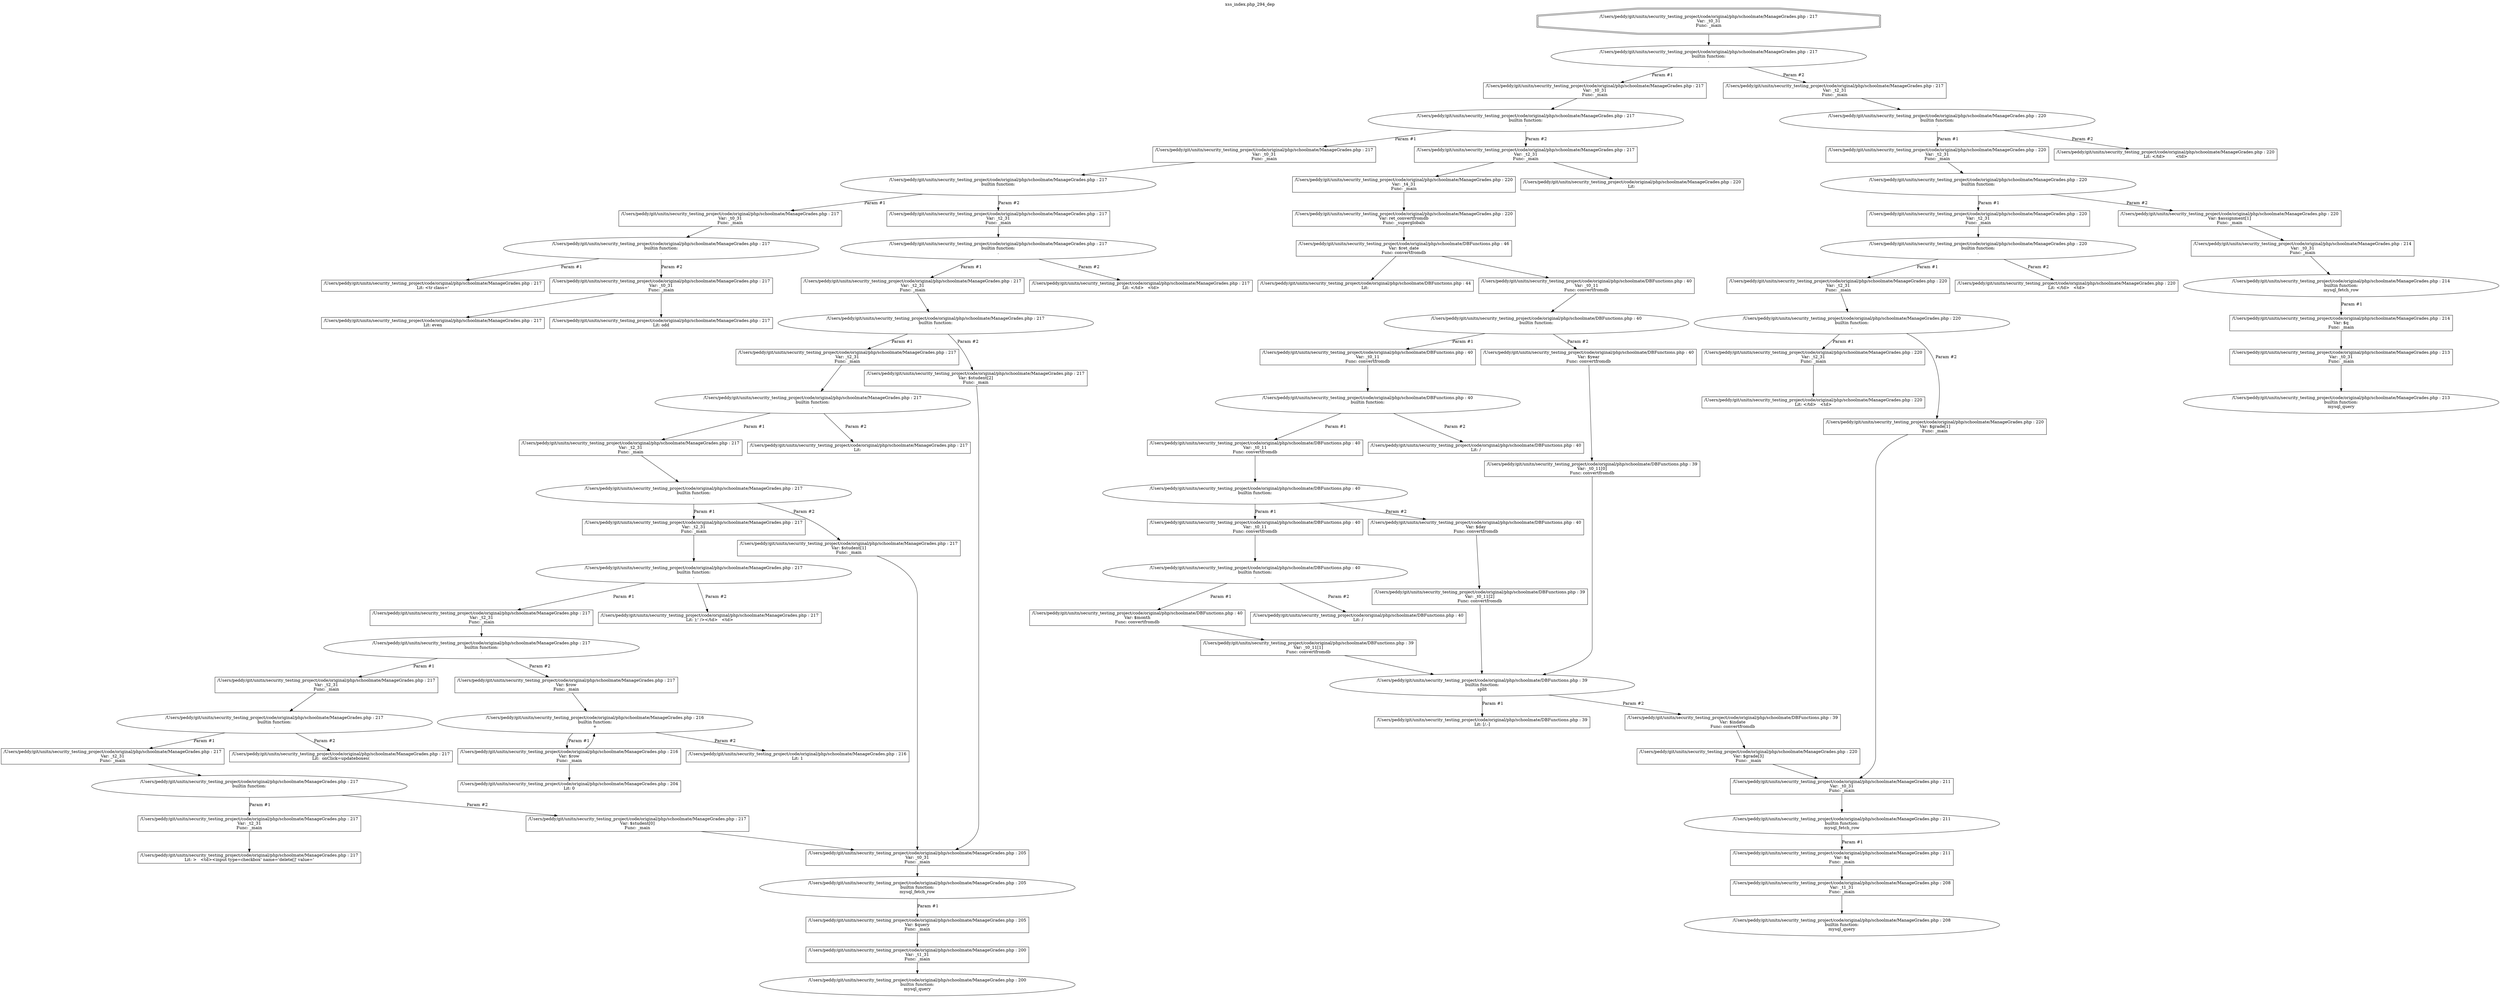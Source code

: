 digraph cfg {
  label="xss_index.php_294_dep";
  labelloc=t;
  n1 [shape=doubleoctagon, label="/Users/peddy/git/unitn/security_testing_project/code/original/php/schoolmate/ManageGrades.php : 217\nVar: _t0_31\nFunc: _main\n"];
  n2 [shape=ellipse, label="/Users/peddy/git/unitn/security_testing_project/code/original/php/schoolmate/ManageGrades.php : 217\nbuiltin function:\n.\n"];
  n3 [shape=box, label="/Users/peddy/git/unitn/security_testing_project/code/original/php/schoolmate/ManageGrades.php : 217\nVar: _t0_31\nFunc: _main\n"];
  n4 [shape=ellipse, label="/Users/peddy/git/unitn/security_testing_project/code/original/php/schoolmate/ManageGrades.php : 217\nbuiltin function:\n.\n"];
  n5 [shape=box, label="/Users/peddy/git/unitn/security_testing_project/code/original/php/schoolmate/ManageGrades.php : 217\nVar: _t0_31\nFunc: _main\n"];
  n6 [shape=ellipse, label="/Users/peddy/git/unitn/security_testing_project/code/original/php/schoolmate/ManageGrades.php : 217\nbuiltin function:\n.\n"];
  n7 [shape=box, label="/Users/peddy/git/unitn/security_testing_project/code/original/php/schoolmate/ManageGrades.php : 217\nVar: _t0_31\nFunc: _main\n"];
  n8 [shape=ellipse, label="/Users/peddy/git/unitn/security_testing_project/code/original/php/schoolmate/ManageGrades.php : 217\nbuiltin function:\n.\n"];
  n9 [shape=box, label="/Users/peddy/git/unitn/security_testing_project/code/original/php/schoolmate/ManageGrades.php : 217\nLit: <tr class='\n"];
  n10 [shape=box, label="/Users/peddy/git/unitn/security_testing_project/code/original/php/schoolmate/ManageGrades.php : 217\nVar: _t0_31\nFunc: _main\n"];
  n11 [shape=box, label="/Users/peddy/git/unitn/security_testing_project/code/original/php/schoolmate/ManageGrades.php : 217\nLit: even\n"];
  n12 [shape=box, label="/Users/peddy/git/unitn/security_testing_project/code/original/php/schoolmate/ManageGrades.php : 217\nLit: odd\n"];
  n13 [shape=box, label="/Users/peddy/git/unitn/security_testing_project/code/original/php/schoolmate/ManageGrades.php : 217\nVar: _t2_31\nFunc: _main\n"];
  n14 [shape=ellipse, label="/Users/peddy/git/unitn/security_testing_project/code/original/php/schoolmate/ManageGrades.php : 217\nbuiltin function:\n.\n"];
  n15 [shape=box, label="/Users/peddy/git/unitn/security_testing_project/code/original/php/schoolmate/ManageGrades.php : 217\nVar: _t2_31\nFunc: _main\n"];
  n16 [shape=ellipse, label="/Users/peddy/git/unitn/security_testing_project/code/original/php/schoolmate/ManageGrades.php : 217\nbuiltin function:\n.\n"];
  n17 [shape=box, label="/Users/peddy/git/unitn/security_testing_project/code/original/php/schoolmate/ManageGrades.php : 217\nVar: _t2_31\nFunc: _main\n"];
  n18 [shape=ellipse, label="/Users/peddy/git/unitn/security_testing_project/code/original/php/schoolmate/ManageGrades.php : 217\nbuiltin function:\n.\n"];
  n19 [shape=box, label="/Users/peddy/git/unitn/security_testing_project/code/original/php/schoolmate/ManageGrades.php : 217\nVar: _t2_31\nFunc: _main\n"];
  n20 [shape=ellipse, label="/Users/peddy/git/unitn/security_testing_project/code/original/php/schoolmate/ManageGrades.php : 217\nbuiltin function:\n.\n"];
  n21 [shape=box, label="/Users/peddy/git/unitn/security_testing_project/code/original/php/schoolmate/ManageGrades.php : 217\nVar: _t2_31\nFunc: _main\n"];
  n22 [shape=ellipse, label="/Users/peddy/git/unitn/security_testing_project/code/original/php/schoolmate/ManageGrades.php : 217\nbuiltin function:\n.\n"];
  n23 [shape=box, label="/Users/peddy/git/unitn/security_testing_project/code/original/php/schoolmate/ManageGrades.php : 217\nVar: _t2_31\nFunc: _main\n"];
  n24 [shape=ellipse, label="/Users/peddy/git/unitn/security_testing_project/code/original/php/schoolmate/ManageGrades.php : 217\nbuiltin function:\n.\n"];
  n25 [shape=box, label="/Users/peddy/git/unitn/security_testing_project/code/original/php/schoolmate/ManageGrades.php : 217\nVar: _t2_31\nFunc: _main\n"];
  n26 [shape=ellipse, label="/Users/peddy/git/unitn/security_testing_project/code/original/php/schoolmate/ManageGrades.php : 217\nbuiltin function:\n.\n"];
  n27 [shape=box, label="/Users/peddy/git/unitn/security_testing_project/code/original/php/schoolmate/ManageGrades.php : 217\nVar: _t2_31\nFunc: _main\n"];
  n28 [shape=ellipse, label="/Users/peddy/git/unitn/security_testing_project/code/original/php/schoolmate/ManageGrades.php : 217\nbuiltin function:\n.\n"];
  n29 [shape=box, label="/Users/peddy/git/unitn/security_testing_project/code/original/php/schoolmate/ManageGrades.php : 217\nVar: _t2_31\nFunc: _main\n"];
  n30 [shape=box, label="/Users/peddy/git/unitn/security_testing_project/code/original/php/schoolmate/ManageGrades.php : 217\nLit: >   <td><input type=checkbox' name='delete[]' value='\n"];
  n31 [shape=box, label="/Users/peddy/git/unitn/security_testing_project/code/original/php/schoolmate/ManageGrades.php : 217\nVar: $student[0]\nFunc: _main\n"];
  n32 [shape=box, label="/Users/peddy/git/unitn/security_testing_project/code/original/php/schoolmate/ManageGrades.php : 205\nVar: _t0_31\nFunc: _main\n"];
  n33 [shape=ellipse, label="/Users/peddy/git/unitn/security_testing_project/code/original/php/schoolmate/ManageGrades.php : 205\nbuiltin function:\nmysql_fetch_row\n"];
  n34 [shape=box, label="/Users/peddy/git/unitn/security_testing_project/code/original/php/schoolmate/ManageGrades.php : 205\nVar: $query\nFunc: _main\n"];
  n35 [shape=box, label="/Users/peddy/git/unitn/security_testing_project/code/original/php/schoolmate/ManageGrades.php : 200\nVar: _t1_31\nFunc: _main\n"];
  n36 [shape=ellipse, label="/Users/peddy/git/unitn/security_testing_project/code/original/php/schoolmate/ManageGrades.php : 200\nbuiltin function:\nmysql_query\n"];
  n37 [shape=box, label="/Users/peddy/git/unitn/security_testing_project/code/original/php/schoolmate/ManageGrades.php : 217\nLit:  onClick=updateboxes(\n"];
  n38 [shape=box, label="/Users/peddy/git/unitn/security_testing_project/code/original/php/schoolmate/ManageGrades.php : 217\nVar: $row\nFunc: _main\n"];
  n39 [shape=ellipse, label="/Users/peddy/git/unitn/security_testing_project/code/original/php/schoolmate/ManageGrades.php : 216\nbuiltin function:\n+\n"];
  n40 [shape=box, label="/Users/peddy/git/unitn/security_testing_project/code/original/php/schoolmate/ManageGrades.php : 216\nVar: $row\nFunc: _main\n"];
  n41 [shape=box, label="/Users/peddy/git/unitn/security_testing_project/code/original/php/schoolmate/ManageGrades.php : 204\nLit: 0\n"];
  n42 [shape=box, label="/Users/peddy/git/unitn/security_testing_project/code/original/php/schoolmate/ManageGrades.php : 216\nLit: 1\n"];
  n43 [shape=box, label="/Users/peddy/git/unitn/security_testing_project/code/original/php/schoolmate/ManageGrades.php : 217\nLit: );' /></td>   <td>\n"];
  n44 [shape=box, label="/Users/peddy/git/unitn/security_testing_project/code/original/php/schoolmate/ManageGrades.php : 217\nVar: $student[1]\nFunc: _main\n"];
  n45 [shape=box, label="/Users/peddy/git/unitn/security_testing_project/code/original/php/schoolmate/ManageGrades.php : 217\nLit:  \n"];
  n46 [shape=box, label="/Users/peddy/git/unitn/security_testing_project/code/original/php/schoolmate/ManageGrades.php : 217\nVar: $student[2]\nFunc: _main\n"];
  n47 [shape=box, label="/Users/peddy/git/unitn/security_testing_project/code/original/php/schoolmate/ManageGrades.php : 217\nLit: </td>   <td>\n"];
  n48 [shape=box, label="/Users/peddy/git/unitn/security_testing_project/code/original/php/schoolmate/ManageGrades.php : 217\nVar: _t2_31\nFunc: _main\n"];
  n49 [shape=box, label="/Users/peddy/git/unitn/security_testing_project/code/original/php/schoolmate/ManageGrades.php : 220\nVar: _t4_31\nFunc: _main\n"];
  n50 [shape=box, label="/Users/peddy/git/unitn/security_testing_project/code/original/php/schoolmate/ManageGrades.php : 220\nVar: ret_convertfromdb\nFunc: _superglobals\n"];
  n51 [shape=box, label="/Users/peddy/git/unitn/security_testing_project/code/original/php/schoolmate/DBFunctions.php : 46\nVar: $ret_date\nFunc: convertfromdb\n"];
  n52 [shape=box, label="/Users/peddy/git/unitn/security_testing_project/code/original/php/schoolmate/DBFunctions.php : 44\nLit: \n"];
  n53 [shape=box, label="/Users/peddy/git/unitn/security_testing_project/code/original/php/schoolmate/DBFunctions.php : 40\nVar: _t0_11\nFunc: convertfromdb\n"];
  n54 [shape=ellipse, label="/Users/peddy/git/unitn/security_testing_project/code/original/php/schoolmate/DBFunctions.php : 40\nbuiltin function:\n.\n"];
  n55 [shape=box, label="/Users/peddy/git/unitn/security_testing_project/code/original/php/schoolmate/DBFunctions.php : 40\nVar: _t0_11\nFunc: convertfromdb\n"];
  n56 [shape=ellipse, label="/Users/peddy/git/unitn/security_testing_project/code/original/php/schoolmate/DBFunctions.php : 40\nbuiltin function:\n.\n"];
  n57 [shape=box, label="/Users/peddy/git/unitn/security_testing_project/code/original/php/schoolmate/DBFunctions.php : 40\nVar: _t0_11\nFunc: convertfromdb\n"];
  n58 [shape=ellipse, label="/Users/peddy/git/unitn/security_testing_project/code/original/php/schoolmate/DBFunctions.php : 40\nbuiltin function:\n.\n"];
  n59 [shape=box, label="/Users/peddy/git/unitn/security_testing_project/code/original/php/schoolmate/DBFunctions.php : 40\nVar: _t0_11\nFunc: convertfromdb\n"];
  n60 [shape=ellipse, label="/Users/peddy/git/unitn/security_testing_project/code/original/php/schoolmate/DBFunctions.php : 40\nbuiltin function:\n.\n"];
  n61 [shape=box, label="/Users/peddy/git/unitn/security_testing_project/code/original/php/schoolmate/DBFunctions.php : 40\nVar: $month\nFunc: convertfromdb\n"];
  n62 [shape=box, label="/Users/peddy/git/unitn/security_testing_project/code/original/php/schoolmate/DBFunctions.php : 39\nVar: _t0_11[1]\nFunc: convertfromdb\n"];
  n63 [shape=ellipse, label="/Users/peddy/git/unitn/security_testing_project/code/original/php/schoolmate/DBFunctions.php : 39\nbuiltin function:\nsplit\n"];
  n64 [shape=box, label="/Users/peddy/git/unitn/security_testing_project/code/original/php/schoolmate/DBFunctions.php : 39\nLit: [/.-]\n"];
  n65 [shape=box, label="/Users/peddy/git/unitn/security_testing_project/code/original/php/schoolmate/DBFunctions.php : 39\nVar: $indate\nFunc: convertfromdb\n"];
  n66 [shape=box, label="/Users/peddy/git/unitn/security_testing_project/code/original/php/schoolmate/ManageGrades.php : 220\nVar: $grade[3]\nFunc: _main\n"];
  n67 [shape=box, label="/Users/peddy/git/unitn/security_testing_project/code/original/php/schoolmate/ManageGrades.php : 211\nVar: _t0_31\nFunc: _main\n"];
  n68 [shape=ellipse, label="/Users/peddy/git/unitn/security_testing_project/code/original/php/schoolmate/ManageGrades.php : 211\nbuiltin function:\nmysql_fetch_row\n"];
  n69 [shape=box, label="/Users/peddy/git/unitn/security_testing_project/code/original/php/schoolmate/ManageGrades.php : 211\nVar: $q\nFunc: _main\n"];
  n70 [shape=box, label="/Users/peddy/git/unitn/security_testing_project/code/original/php/schoolmate/ManageGrades.php : 208\nVar: _t1_31\nFunc: _main\n"];
  n71 [shape=ellipse, label="/Users/peddy/git/unitn/security_testing_project/code/original/php/schoolmate/ManageGrades.php : 208\nbuiltin function:\nmysql_query\n"];
  n72 [shape=box, label="/Users/peddy/git/unitn/security_testing_project/code/original/php/schoolmate/DBFunctions.php : 40\nLit: /\n"];
  n73 [shape=box, label="/Users/peddy/git/unitn/security_testing_project/code/original/php/schoolmate/DBFunctions.php : 40\nVar: $day\nFunc: convertfromdb\n"];
  n74 [shape=box, label="/Users/peddy/git/unitn/security_testing_project/code/original/php/schoolmate/DBFunctions.php : 39\nVar: _t0_11[2]\nFunc: convertfromdb\n"];
  n75 [shape=box, label="/Users/peddy/git/unitn/security_testing_project/code/original/php/schoolmate/DBFunctions.php : 40\nLit: /\n"];
  n76 [shape=box, label="/Users/peddy/git/unitn/security_testing_project/code/original/php/schoolmate/DBFunctions.php : 40\nVar: $year\nFunc: convertfromdb\n"];
  n77 [shape=box, label="/Users/peddy/git/unitn/security_testing_project/code/original/php/schoolmate/DBFunctions.php : 39\nVar: _t0_11[0]\nFunc: convertfromdb\n"];
  n78 [shape=box, label="/Users/peddy/git/unitn/security_testing_project/code/original/php/schoolmate/ManageGrades.php : 220\nLit: \n"];
  n79 [shape=box, label="/Users/peddy/git/unitn/security_testing_project/code/original/php/schoolmate/ManageGrades.php : 217\nVar: _t2_31\nFunc: _main\n"];
  n80 [shape=ellipse, label="/Users/peddy/git/unitn/security_testing_project/code/original/php/schoolmate/ManageGrades.php : 220\nbuiltin function:\n.\n"];
  n81 [shape=box, label="/Users/peddy/git/unitn/security_testing_project/code/original/php/schoolmate/ManageGrades.php : 220\nVar: _t2_31\nFunc: _main\n"];
  n82 [shape=ellipse, label="/Users/peddy/git/unitn/security_testing_project/code/original/php/schoolmate/ManageGrades.php : 220\nbuiltin function:\n.\n"];
  n83 [shape=box, label="/Users/peddy/git/unitn/security_testing_project/code/original/php/schoolmate/ManageGrades.php : 220\nVar: _t2_31\nFunc: _main\n"];
  n84 [shape=ellipse, label="/Users/peddy/git/unitn/security_testing_project/code/original/php/schoolmate/ManageGrades.php : 220\nbuiltin function:\n.\n"];
  n85 [shape=box, label="/Users/peddy/git/unitn/security_testing_project/code/original/php/schoolmate/ManageGrades.php : 220\nVar: _t2_31\nFunc: _main\n"];
  n86 [shape=ellipse, label="/Users/peddy/git/unitn/security_testing_project/code/original/php/schoolmate/ManageGrades.php : 220\nbuiltin function:\n.\n"];
  n87 [shape=box, label="/Users/peddy/git/unitn/security_testing_project/code/original/php/schoolmate/ManageGrades.php : 220\nVar: _t2_31\nFunc: _main\n"];
  n88 [shape=box, label="/Users/peddy/git/unitn/security_testing_project/code/original/php/schoolmate/ManageGrades.php : 220\nLit: </td>   <td>\n"];
  n89 [shape=box, label="/Users/peddy/git/unitn/security_testing_project/code/original/php/schoolmate/ManageGrades.php : 220\nVar: $grade[1]\nFunc: _main\n"];
  n90 [shape=box, label="/Users/peddy/git/unitn/security_testing_project/code/original/php/schoolmate/ManageGrades.php : 220\nLit: </td>   <td>\n"];
  n91 [shape=box, label="/Users/peddy/git/unitn/security_testing_project/code/original/php/schoolmate/ManageGrades.php : 220\nVar: $assignment[1]\nFunc: _main\n"];
  n92 [shape=box, label="/Users/peddy/git/unitn/security_testing_project/code/original/php/schoolmate/ManageGrades.php : 214\nVar: _t0_31\nFunc: _main\n"];
  n93 [shape=ellipse, label="/Users/peddy/git/unitn/security_testing_project/code/original/php/schoolmate/ManageGrades.php : 214\nbuiltin function:\nmysql_fetch_row\n"];
  n94 [shape=box, label="/Users/peddy/git/unitn/security_testing_project/code/original/php/schoolmate/ManageGrades.php : 214\nVar: $q\nFunc: _main\n"];
  n95 [shape=box, label="/Users/peddy/git/unitn/security_testing_project/code/original/php/schoolmate/ManageGrades.php : 213\nVar: _t0_31\nFunc: _main\n"];
  n96 [shape=ellipse, label="/Users/peddy/git/unitn/security_testing_project/code/original/php/schoolmate/ManageGrades.php : 213\nbuiltin function:\nmysql_query\n"];
  n97 [shape=box, label="/Users/peddy/git/unitn/security_testing_project/code/original/php/schoolmate/ManageGrades.php : 220\nLit: </td>	<td>\n"];
  n1 -> n2;
  n3 -> n4;
  n5 -> n6;
  n7 -> n8;
  n8 -> n9[label="Param #1"];
  n8 -> n10[label="Param #2"];
  n10 -> n11;
  n10 -> n12;
  n6 -> n7[label="Param #1"];
  n6 -> n13[label="Param #2"];
  n13 -> n14;
  n15 -> n16;
  n17 -> n18;
  n19 -> n20;
  n21 -> n22;
  n23 -> n24;
  n25 -> n26;
  n27 -> n28;
  n29 -> n30;
  n28 -> n29[label="Param #1"];
  n28 -> n31[label="Param #2"];
  n32 -> n33;
  n35 -> n36;
  n34 -> n35;
  n33 -> n34[label="Param #1"];
  n31 -> n32;
  n26 -> n27[label="Param #1"];
  n26 -> n37[label="Param #2"];
  n24 -> n25[label="Param #1"];
  n24 -> n38[label="Param #2"];
  n38 -> n39;
  n40 -> n39;
  n40 -> n41;
  n39 -> n40[label="Param #1"];
  n39 -> n42[label="Param #2"];
  n22 -> n23[label="Param #1"];
  n22 -> n43[label="Param #2"];
  n20 -> n21[label="Param #1"];
  n20 -> n44[label="Param #2"];
  n44 -> n32;
  n18 -> n19[label="Param #1"];
  n18 -> n45[label="Param #2"];
  n16 -> n17[label="Param #1"];
  n16 -> n46[label="Param #2"];
  n46 -> n32;
  n14 -> n15[label="Param #1"];
  n14 -> n47[label="Param #2"];
  n4 -> n5[label="Param #1"];
  n4 -> n48[label="Param #2"];
  n51 -> n52;
  n51 -> n53;
  n53 -> n54;
  n55 -> n56;
  n57 -> n58;
  n59 -> n60;
  n62 -> n63;
  n63 -> n64[label="Param #1"];
  n63 -> n65[label="Param #2"];
  n67 -> n68;
  n70 -> n71;
  n69 -> n70;
  n68 -> n69[label="Param #1"];
  n66 -> n67;
  n65 -> n66;
  n61 -> n62;
  n60 -> n61[label="Param #1"];
  n60 -> n72[label="Param #2"];
  n58 -> n59[label="Param #1"];
  n58 -> n73[label="Param #2"];
  n74 -> n63;
  n73 -> n74;
  n56 -> n57[label="Param #1"];
  n56 -> n75[label="Param #2"];
  n54 -> n55[label="Param #1"];
  n54 -> n76[label="Param #2"];
  n77 -> n63;
  n76 -> n77;
  n50 -> n51;
  n49 -> n50;
  n48 -> n49;
  n48 -> n78;
  n2 -> n3[label="Param #1"];
  n2 -> n79[label="Param #2"];
  n79 -> n80;
  n81 -> n82;
  n83 -> n84;
  n85 -> n86;
  n87 -> n88;
  n86 -> n87[label="Param #1"];
  n86 -> n89[label="Param #2"];
  n89 -> n67;
  n84 -> n85[label="Param #1"];
  n84 -> n90[label="Param #2"];
  n82 -> n83[label="Param #1"];
  n82 -> n91[label="Param #2"];
  n92 -> n93;
  n95 -> n96;
  n94 -> n95;
  n93 -> n94[label="Param #1"];
  n91 -> n92;
  n80 -> n81[label="Param #1"];
  n80 -> n97[label="Param #2"];
}
